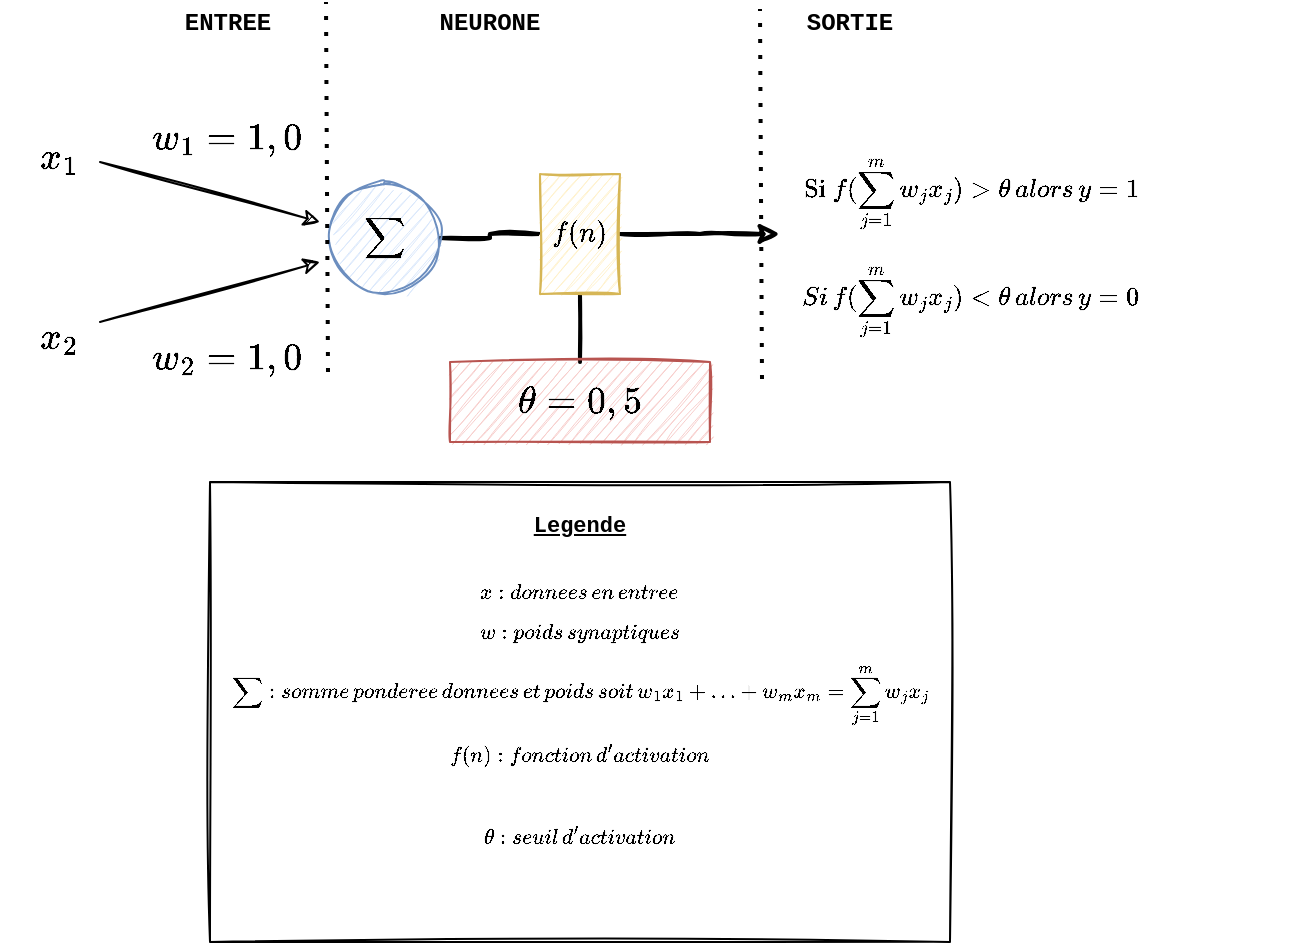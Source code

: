 <mxfile version="13.6.10" type="device"><diagram id="fjqy8vIhyDAsnsKt_aKY" name="Page-1"><mxGraphModel dx="1426" dy="803" grid="1" gridSize="10" guides="1" tooltips="1" connect="1" arrows="1" fold="1" page="1" pageScale="1" pageWidth="827" pageHeight="1169" math="1" shadow="0"><root><mxCell id="0"/><mxCell id="1" parent="0"/><mxCell id="7HdQMnPXq0-pGsAfSLap-23" style="edgeStyle=orthogonalEdgeStyle;rounded=0;sketch=1;orthogonalLoop=1;jettySize=auto;html=1;exitX=1;exitY=0.5;exitDx=0;exitDy=0;entryX=0;entryY=0.5;entryDx=0;entryDy=0;endArrow=none;endFill=0;strokeWidth=2;" edge="1" parent="1" source="7HdQMnPXq0-pGsAfSLap-1" target="7HdQMnPXq0-pGsAfSLap-12"><mxGeometry relative="1" as="geometry"/></mxCell><mxCell id="7HdQMnPXq0-pGsAfSLap-1" value="&lt;div&gt;$$ \sum$$&lt;/div&gt;" style="ellipse;whiteSpace=wrap;html=1;aspect=fixed;sketch=1;fillColor=#dae8fc;strokeColor=#6c8ebf;" vertex="1" parent="1"><mxGeometry x="414" y="320" width="56" height="56" as="geometry"/></mxCell><mxCell id="7HdQMnPXq0-pGsAfSLap-2" value="" style="endArrow=classic;html=1;sketch=1;exitX=1;exitY=0;exitDx=0;exitDy=0;" edge="1" parent="1"><mxGeometry width="50" height="50" relative="1" as="geometry"><mxPoint x="300" y="390" as="sourcePoint"/><mxPoint x="410" y="360" as="targetPoint"/></mxGeometry></mxCell><mxCell id="7HdQMnPXq0-pGsAfSLap-3" value="" style="endArrow=classic;html=1;sketch=1;" edge="1" parent="1"><mxGeometry width="50" height="50" relative="1" as="geometry"><mxPoint x="300" y="310" as="sourcePoint"/><mxPoint x="410" y="340" as="targetPoint"/></mxGeometry></mxCell><mxCell id="7HdQMnPXq0-pGsAfSLap-8" value="&lt;div style=&quot;font-size: 16px&quot;&gt;&lt;font style=&quot;font-size: 16px&quot; face=&quot;Courier New&quot;&gt;&lt;b&gt;$$ w_1 = 1,0 $$&lt;/b&gt;&lt;/font&gt;&lt;/div&gt;" style="text;html=1;strokeColor=none;fillColor=none;align=center;verticalAlign=middle;whiteSpace=wrap;rounded=0;sketch=1;" vertex="1" parent="1"><mxGeometry x="314" y="290" width="100" height="20" as="geometry"/></mxCell><mxCell id="7HdQMnPXq0-pGsAfSLap-22" style="edgeStyle=orthogonalEdgeStyle;rounded=0;sketch=1;orthogonalLoop=1;jettySize=auto;html=1;exitX=0.5;exitY=1;exitDx=0;exitDy=0;entryX=0.5;entryY=0;entryDx=0;entryDy=0;endArrow=none;endFill=0;strokeWidth=2;" edge="1" parent="1" source="7HdQMnPXq0-pGsAfSLap-12" target="7HdQMnPXq0-pGsAfSLap-14"><mxGeometry relative="1" as="geometry"/></mxCell><mxCell id="7HdQMnPXq0-pGsAfSLap-39" style="edgeStyle=orthogonalEdgeStyle;rounded=0;sketch=1;orthogonalLoop=1;jettySize=auto;html=1;exitX=1;exitY=0.5;exitDx=0;exitDy=0;endArrow=classic;endFill=1;strokeWidth=2;" edge="1" parent="1" source="7HdQMnPXq0-pGsAfSLap-12"><mxGeometry relative="1" as="geometry"><mxPoint x="640" y="346" as="targetPoint"/></mxGeometry></mxCell><mxCell id="7HdQMnPXq0-pGsAfSLap-12" value="$$f(n)$$" style="rounded=0;whiteSpace=wrap;html=1;sketch=1;fillColor=#fff2cc;strokeColor=#d6b656;" vertex="1" parent="1"><mxGeometry x="520" y="316" width="40" height="60" as="geometry"/></mxCell><mxCell id="7HdQMnPXq0-pGsAfSLap-14" value="&lt;div style=&quot;font-size: 16px&quot;&gt;&lt;font style=&quot;font-size: 16px&quot;&gt;&lt;br&gt;&lt;/font&gt;&lt;/div&gt;&lt;div style=&quot;font-size: 16px&quot;&gt;&lt;font style=&quot;font-size: 16px&quot;&gt;$$\theta = 0,5$$&lt;/font&gt;&lt;/div&gt;&lt;div style=&quot;font-size: 16px&quot;&gt;&lt;font style=&quot;font-size: 16px&quot;&gt;&lt;br&gt;&lt;/font&gt;&lt;/div&gt;" style="rounded=0;whiteSpace=wrap;html=1;sketch=1;fillColor=#f8cecc;strokeColor=#b85450;" vertex="1" parent="1"><mxGeometry x="475" y="410" width="130" height="40" as="geometry"/></mxCell><mxCell id="7HdQMnPXq0-pGsAfSLap-16" value="&lt;div style=&quot;font-size: 16px&quot;&gt;&lt;font style=&quot;font-size: 16px&quot; face=&quot;Courier New&quot;&gt;&lt;b&gt;$$ w_2 = 1,0 $$&lt;/b&gt;&lt;/font&gt;&lt;/div&gt;" style="text;html=1;strokeColor=none;fillColor=none;align=center;verticalAlign=middle;whiteSpace=wrap;rounded=0;sketch=1;" vertex="1" parent="1"><mxGeometry x="314" y="400" width="100" height="20" as="geometry"/></mxCell><mxCell id="7HdQMnPXq0-pGsAfSLap-17" value="&lt;div style=&quot;font-size: 16px&quot;&gt;&lt;font style=&quot;font-size: 16px&quot; face=&quot;Courier New&quot;&gt;&lt;b&gt;$$ x_1 $$&lt;/b&gt;&lt;/font&gt;&lt;/div&gt;" style="text;html=1;strokeColor=none;fillColor=none;align=center;verticalAlign=middle;whiteSpace=wrap;rounded=0;sketch=1;" vertex="1" parent="1"><mxGeometry x="260" y="300" width="40" height="20" as="geometry"/></mxCell><mxCell id="7HdQMnPXq0-pGsAfSLap-18" value="&lt;div style=&quot;font-size: 16px&quot;&gt;&lt;font style=&quot;font-size: 16px&quot; face=&quot;Courier New&quot;&gt;&lt;b&gt;$$ x_2 $$&lt;/b&gt;&lt;/font&gt;&lt;/div&gt;" style="text;html=1;strokeColor=none;fillColor=none;align=center;verticalAlign=middle;whiteSpace=wrap;rounded=0;sketch=1;" vertex="1" parent="1"><mxGeometry x="250" y="390" width="60" height="20" as="geometry"/></mxCell><mxCell id="7HdQMnPXq0-pGsAfSLap-26" value="&lt;font face=&quot;Courier New&quot;&gt;&lt;b&gt;ENTREE&lt;/b&gt;&lt;/font&gt;" style="text;html=1;strokeColor=none;fillColor=none;align=center;verticalAlign=middle;whiteSpace=wrap;rounded=0;sketch=1;" vertex="1" parent="1"><mxGeometry x="326" y="230" width="76" height="20" as="geometry"/></mxCell><mxCell id="7HdQMnPXq0-pGsAfSLap-27" value="&lt;font face=&quot;Courier New&quot;&gt;&lt;b&gt;&lt;font style=&quot;font-size: 12px&quot;&gt;SORTIE&lt;/font&gt;&lt;/b&gt;&lt;/font&gt;" style="text;html=1;strokeColor=none;fillColor=none;align=center;verticalAlign=middle;whiteSpace=wrap;rounded=0;sketch=1;" vertex="1" parent="1"><mxGeometry x="640" y="230" width="70" height="20" as="geometry"/></mxCell><mxCell id="7HdQMnPXq0-pGsAfSLap-28" value="&lt;div style=&quot;font-size: 11px&quot;&gt;&lt;font style=&quot;font-size: 11px&quot;&gt;&lt;u&gt;&lt;b&gt;&lt;font style=&quot;font-size: 11px&quot; face=&quot;Courier New&quot;&gt;Legende&lt;/font&gt;&lt;/b&gt;&lt;/u&gt;&lt;/font&gt;&lt;/div&gt;&lt;div style=&quot;font-size: 11px&quot;&gt;&lt;font style=&quot;font-size: 11px&quot;&gt;&lt;br&gt;&lt;/font&gt;&lt;/div&gt;&lt;div style=&quot;font-size: 9px&quot;&gt;&lt;font style=&quot;font-size: 9px&quot;&gt;$$x : donnees\,en\,entree $$&lt;/font&gt;&lt;/div&gt;&lt;div style=&quot;font-size: 9px&quot;&gt;&lt;font style=&quot;font-size: 9px&quot;&gt;$$w : poids\,synaptiques $$&lt;/font&gt;&lt;/div&gt;&lt;div style=&quot;font-size: 9px&quot;&gt;&lt;font style=&quot;font-size: 9px&quot;&gt;$$\sum :&amp;nbsp; somme\,ponderee\,donnees\,et\,poids \,soit\,w_1x_1+\ldots+w_mx_m=\sum_{j=1}^m w_j x_j$$&lt;/font&gt;&lt;/div&gt;&lt;div style=&quot;font-size: 9px&quot;&gt;&lt;font style=&quot;font-size: 9px&quot;&gt;$$f(n) : fonction\,d'activation$$&lt;br&gt;&lt;/font&gt;&lt;/div&gt;&lt;div style=&quot;font-size: 9px&quot;&gt;&lt;font style=&quot;font-size: 9px&quot;&gt;&lt;font style=&quot;font-size: 9px&quot;&gt;$$\theta : seuil\,d'activation $$&lt;/font&gt;&lt;br&gt;&lt;/font&gt;&lt;/div&gt;&lt;div style=&quot;font-size: 11px&quot;&gt;&lt;font style=&quot;font-size: 11px&quot;&gt;&lt;br&gt;&lt;/font&gt;&lt;/div&gt;" style="rounded=0;whiteSpace=wrap;html=1;sketch=1;" vertex="1" parent="1"><mxGeometry x="355" y="470" width="370" height="230" as="geometry"/></mxCell><mxCell id="7HdQMnPXq0-pGsAfSLap-32" value="&lt;div&gt;&lt;font style=&quot;font-size: 11px&quot;&gt;$$\mbox{Si } f(\sum_{j=1}^m w_j x_j) &amp;gt; \theta \, alors\, y = 1$$&lt;/font&gt;&lt;/div&gt;" style="text;html=1;align=center;verticalAlign=middle;resizable=0;points=[];autosize=1;" vertex="1" parent="1"><mxGeometry x="575" y="316" width="320" height="20" as="geometry"/></mxCell><mxCell id="7HdQMnPXq0-pGsAfSLap-33" value="&lt;div&gt;&lt;font style=&quot;font-size: 11px&quot;&gt;$$Si\, f(\sum_{j=1}^m w_j x_j) &amp;lt; \theta \, alors\, y = 0$$&lt;/font&gt;&lt;/div&gt;" style="text;html=1;align=center;verticalAlign=middle;resizable=0;points=[];autosize=1;" vertex="1" parent="1"><mxGeometry x="595" y="370" width="280" height="20" as="geometry"/></mxCell><mxCell id="7HdQMnPXq0-pGsAfSLap-42" value="&lt;font face=&quot;Courier New&quot;&gt;&lt;b&gt;&lt;font style=&quot;font-size: 12px&quot;&gt;NEURONE&lt;/font&gt;&lt;/b&gt;&lt;/font&gt;" style="text;html=1;strokeColor=none;fillColor=none;align=center;verticalAlign=middle;whiteSpace=wrap;rounded=0;sketch=1;" vertex="1" parent="1"><mxGeometry x="460" y="230" width="70" height="20" as="geometry"/></mxCell><mxCell id="7HdQMnPXq0-pGsAfSLap-43" value="" style="endArrow=none;dashed=1;html=1;dashPattern=1 3;strokeWidth=2;exitX=1;exitY=0.75;exitDx=0;exitDy=0;" edge="1" parent="1" source="7HdQMnPXq0-pGsAfSLap-16"><mxGeometry width="50" height="50" relative="1" as="geometry"><mxPoint x="413" y="390" as="sourcePoint"/><mxPoint x="413" y="230" as="targetPoint"/></mxGeometry></mxCell><mxCell id="7HdQMnPXq0-pGsAfSLap-44" value="" style="endArrow=none;dashed=1;html=1;dashPattern=1 3;strokeWidth=2;exitX=1;exitY=0.75;exitDx=0;exitDy=0;" edge="1" parent="1"><mxGeometry width="50" height="50" relative="1" as="geometry"><mxPoint x="631" y="418.5" as="sourcePoint"/><mxPoint x="630" y="233.5" as="targetPoint"/></mxGeometry></mxCell></root></mxGraphModel></diagram></mxfile>